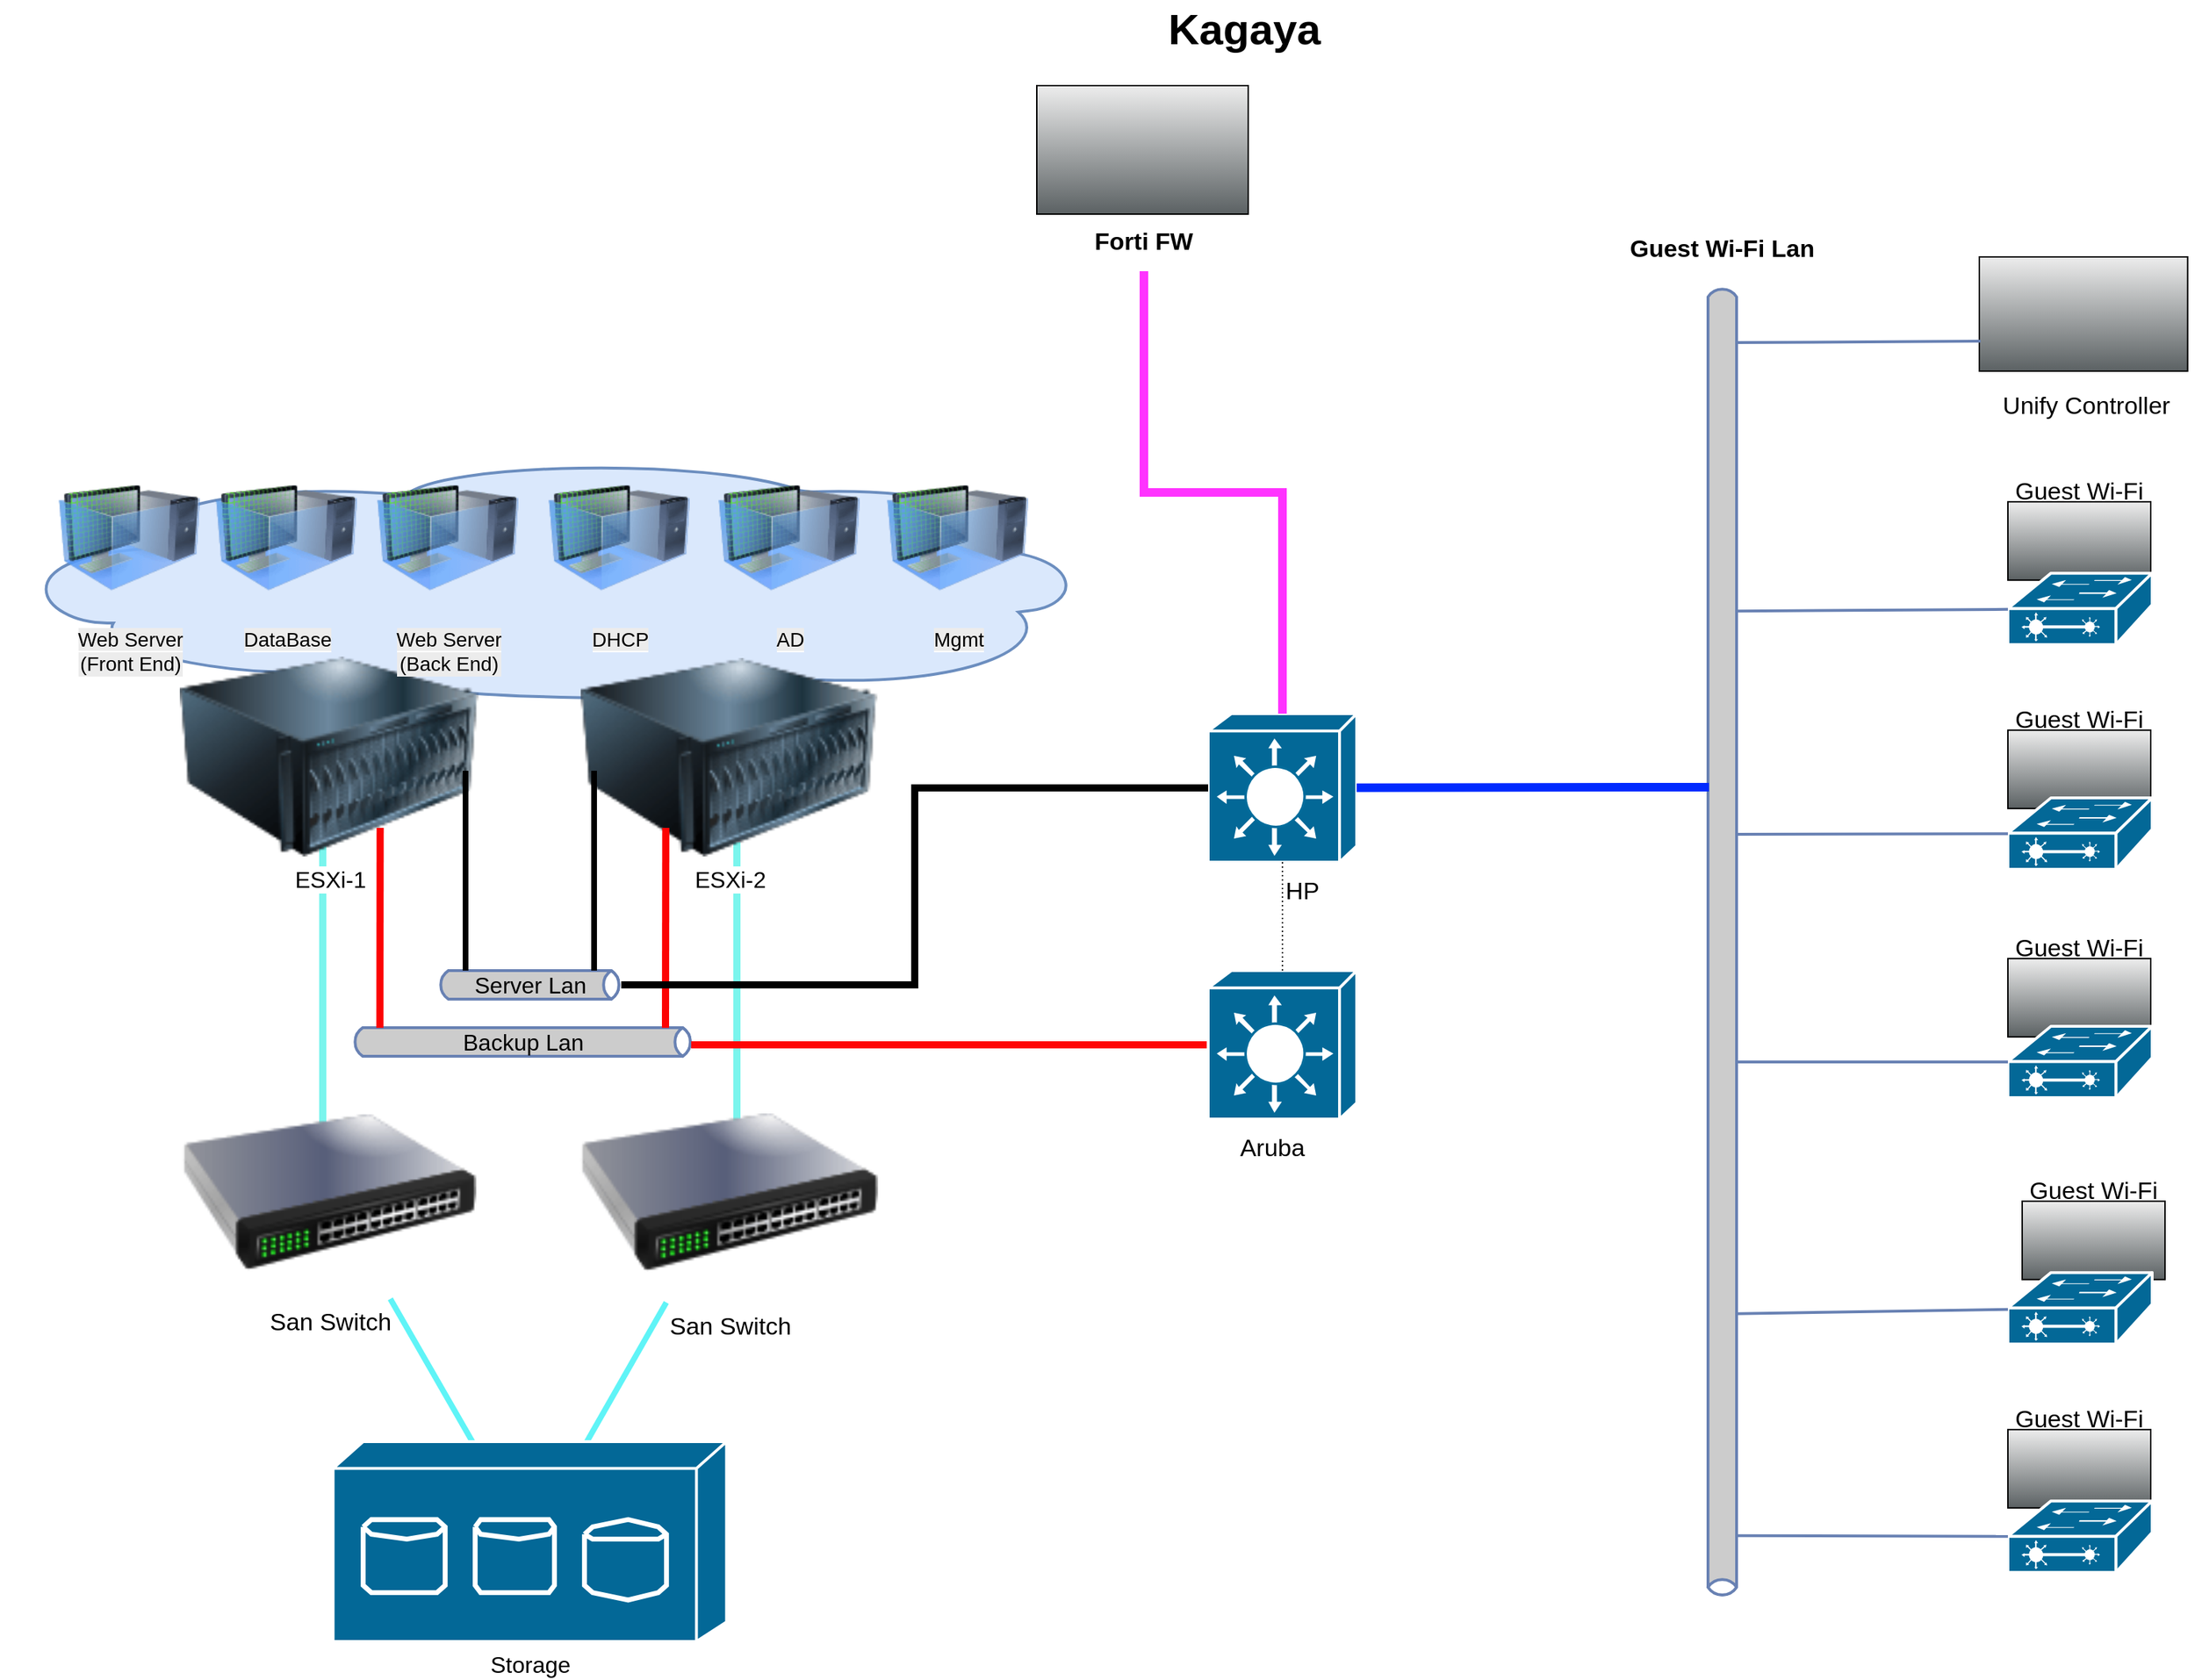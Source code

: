 <mxfile version="26.2.13">
  <diagram name="Page-1" id="e3a06f82-3646-2815-327d-82caf3d4e204">
    <mxGraphModel dx="2223" dy="1001" grid="1" gridSize="10" guides="1" tooltips="0" connect="1" arrows="1" fold="1" page="1" pageScale="1.5" pageWidth="1169" pageHeight="826" background="none" math="0" shadow="0">
      <root>
        <mxCell id="0" style=";html=1;" />
        <mxCell id="1" style=";html=1;" parent="0" />
        <mxCell id="hWFFJ-Ory_eg45FTC5Lz-3" style="edgeStyle=orthogonalEdgeStyle;rounded=0;orthogonalLoop=1;jettySize=auto;html=1;endArrow=none;startFill=0;strokeWidth=5;strokeColor=light-dark(#7af5ed, #ededed);" edge="1" parent="1">
          <mxGeometry relative="1" as="geometry">
            <mxPoint x="260" y="810" as="sourcePoint" />
            <mxPoint x="260" y="600" as="targetPoint" />
          </mxGeometry>
        </mxCell>
        <mxCell id="hWFFJ-Ory_eg45FTC5Lz-4" style="edgeStyle=orthogonalEdgeStyle;rounded=0;orthogonalLoop=1;jettySize=auto;html=1;entryX=0.5;entryY=1;entryDx=0;entryDy=0;endArrow=none;startFill=0;strokeWidth=5;strokeColor=light-dark(#7af5ed, #ededed);" edge="1" parent="1">
          <mxGeometry relative="1" as="geometry">
            <mxPoint x="550" y="810" as="sourcePoint" />
            <mxPoint x="550" y="610" as="targetPoint" />
          </mxGeometry>
        </mxCell>
        <mxCell id="tVeonZrdStqnHoXR2ECa-25" value="" style="shape=mxgraph.cisco.storage.cloud;sketch=0;html=1;pointerEvents=1;dashed=0;fillColor=#dae8fc;strokeColor=#6c8ebf;strokeWidth=2;verticalLabelPosition=bottom;verticalAlign=top;align=center;outlineConnect=0;movable=1;resizable=1;rotatable=1;deletable=1;editable=1;locked=0;connectable=1;" parent="1" vertex="1">
          <mxGeometry x="35" y="340" width="760" height="170" as="geometry" />
        </mxCell>
        <mxCell id="6a7d8f32e03d9370-62" value="Kagaya" style="text;strokeColor=none;fillColor=none;html=1;fontSize=30;fontStyle=1;verticalAlign=middle;align=center;" parent="1" vertex="1">
          <mxGeometry x="474.5" y="20" width="861" height="40" as="geometry" />
        </mxCell>
        <mxCell id="tVeonZrdStqnHoXR2ECa-13" value="ESXi-1" style="image;html=1;image=img/lib/clip_art/computers/Server_128x128.png;fontSize=16;movable=1;resizable=1;rotatable=1;deletable=1;editable=1;locked=0;connectable=1;" parent="1" vertex="1">
          <mxGeometry x="149" y="480" width="231" height="140" as="geometry" />
        </mxCell>
        <mxCell id="tVeonZrdStqnHoXR2ECa-14" value="&lt;span style=&quot;font-size: 14px; background-color: rgb(236, 236, 236);&quot;&gt;Web Server&lt;/span&gt;&lt;div style=&quot;font-size: 14px; background-color: rgb(236, 236, 236);&quot;&gt;(Front End)&lt;/div&gt;" style="image;html=1;image=img/lib/clip_art/computers/Virtual_Machine_128x128.png;movable=1;resizable=1;rotatable=1;deletable=1;editable=1;locked=0;connectable=1;" parent="1" vertex="1">
          <mxGeometry x="75" y="340" width="99" height="113" as="geometry" />
        </mxCell>
        <mxCell id="tVeonZrdStqnHoXR2ECa-17" value="ESXi-2" style="image;html=1;image=img/lib/clip_art/computers/Server_128x128.png;fontSize=16;movable=1;resizable=1;rotatable=1;deletable=1;editable=1;locked=0;connectable=1;" parent="1" vertex="1">
          <mxGeometry x="429" y="481" width="231" height="139" as="geometry" />
        </mxCell>
        <mxCell id="hWFFJ-Ory_eg45FTC5Lz-1" style="rounded=0;orthogonalLoop=1;jettySize=auto;html=1;endArrow=none;startFill=0;strokeWidth=4;strokeColor=light-dark(#5ff4f7, #ededed);" edge="1" parent="1" source="tVeonZrdStqnHoXR2ECa-22" target="tVeonZrdStqnHoXR2ECa-24">
          <mxGeometry relative="1" as="geometry" />
        </mxCell>
        <mxCell id="tVeonZrdStqnHoXR2ECa-22" value="San Switch" style="image;html=1;image=img/lib/clip_art/networking/Switch_128x128.png;movable=1;resizable=1;rotatable=1;deletable=1;editable=1;locked=0;connectable=1;fontSize=17;" parent="1" vertex="1">
          <mxGeometry x="161.5" y="781" width="206" height="149" as="geometry" />
        </mxCell>
        <mxCell id="hWFFJ-Ory_eg45FTC5Lz-2" style="rounded=0;orthogonalLoop=1;jettySize=auto;html=1;endArrow=none;startFill=0;strokeWidth=4;strokeColor=light-dark(#5ff4f7, #ededed);" edge="1" parent="1" source="tVeonZrdStqnHoXR2ECa-23" target="tVeonZrdStqnHoXR2ECa-24">
          <mxGeometry relative="1" as="geometry" />
        </mxCell>
        <mxCell id="tVeonZrdStqnHoXR2ECa-23" value="San Switch" style="image;html=1;image=img/lib/clip_art/networking/Switch_128x128.png;movable=1;resizable=1;rotatable=1;deletable=1;editable=1;locked=0;connectable=1;fontSize=17;" parent="1" vertex="1">
          <mxGeometry x="440.25" y="778.5" width="208.5" height="154" as="geometry" />
        </mxCell>
        <mxCell id="tVeonZrdStqnHoXR2ECa-24" value="Storage" style="shape=mxgraph.cisco.storage.fc_storage;sketch=0;html=1;pointerEvents=1;dashed=0;fillColor=#036897;strokeColor=#ffffff;strokeWidth=2;verticalLabelPosition=bottom;verticalAlign=top;align=center;outlineConnect=0;fontSize=16;movable=1;resizable=1;rotatable=1;deletable=1;editable=1;locked=0;connectable=1;" parent="1" vertex="1">
          <mxGeometry x="267.25" y="1030" width="275.5" height="140" as="geometry" />
        </mxCell>
        <mxCell id="tVeonZrdStqnHoXR2ECa-26" value="&lt;span style=&quot;font-size: 14px; background-color: rgb(236, 236, 236);&quot;&gt;DataBase&lt;/span&gt;" style="image;html=1;image=img/lib/clip_art/computers/Virtual_Machine_128x128.png;movable=1;resizable=1;rotatable=1;deletable=1;editable=1;locked=0;connectable=1;" parent="1" vertex="1">
          <mxGeometry x="185" y="340" width="99" height="113" as="geometry" />
        </mxCell>
        <mxCell id="tVeonZrdStqnHoXR2ECa-27" value="&lt;span style=&quot;font-size: 14px; background-color: rgb(236, 236, 236);&quot;&gt;Web Server&lt;/span&gt;&lt;div style=&quot;font-size: 14px; background-color: rgb(236, 236, 236);&quot;&gt;(Back End)&lt;/div&gt;" style="image;html=1;image=img/lib/clip_art/computers/Virtual_Machine_128x128.png;movable=1;resizable=1;rotatable=1;deletable=1;editable=1;locked=0;connectable=1;" parent="1" vertex="1">
          <mxGeometry x="298" y="340" width="99" height="113" as="geometry" />
        </mxCell>
        <mxCell id="tVeonZrdStqnHoXR2ECa-28" value="&lt;span style=&quot;font-size: 14px; background-color: rgb(236, 236, 236);&quot;&gt;Mgmt&lt;/span&gt;" style="image;html=1;image=img/lib/clip_art/computers/Virtual_Machine_128x128.png;movable=1;resizable=1;rotatable=1;deletable=1;editable=1;locked=0;connectable=1;" parent="1" vertex="1">
          <mxGeometry x="655" y="340" width="99" height="113" as="geometry" />
        </mxCell>
        <mxCell id="hWFFJ-Ory_eg45FTC5Lz-6" value="&lt;font style=&quot;font-size: 16px; color: rgb(0, 0, 0);&quot;&gt;Server Lan&lt;/font&gt;" style="html=1;outlineConnect=0;fillColor=#CCCCCC;strokeColor=#6881B3;gradientColor=none;gradientDirection=north;strokeWidth=2;shape=mxgraph.networks.bus;gradientColor=none;gradientDirection=north;fontColor=#ffffff;perimeter=backbonePerimeter;backboneSize=20;" vertex="1" parent="1">
          <mxGeometry x="340" y="700" width="130" height="20" as="geometry" />
        </mxCell>
        <mxCell id="hWFFJ-Ory_eg45FTC5Lz-9" value="" style="edgeStyle=none;orthogonalLoop=1;jettySize=auto;html=1;rounded=0;endArrow=none;startFill=0;strokeWidth=4;" edge="1" parent="1">
          <mxGeometry width="80" relative="1" as="geometry">
            <mxPoint x="450" y="560" as="sourcePoint" />
            <mxPoint x="450" y="700" as="targetPoint" />
            <Array as="points" />
          </mxGeometry>
        </mxCell>
        <mxCell id="hWFFJ-Ory_eg45FTC5Lz-10" value="" style="edgeStyle=none;orthogonalLoop=1;jettySize=auto;html=1;rounded=0;endArrow=none;startFill=0;strokeWidth=4;" edge="1" parent="1">
          <mxGeometry width="80" relative="1" as="geometry">
            <mxPoint x="360" y="560" as="sourcePoint" />
            <mxPoint x="360" y="700" as="targetPoint" />
            <Array as="points" />
          </mxGeometry>
        </mxCell>
        <mxCell id="hWFFJ-Ory_eg45FTC5Lz-11" value="&lt;font style=&quot;font-size: 16px; color: rgb(0, 0, 0);&quot;&gt;Backup Lan&lt;/font&gt;" style="html=1;outlineConnect=0;fillColor=#CCCCCC;strokeColor=#6881B3;gradientColor=none;gradientDirection=north;strokeWidth=2;shape=mxgraph.networks.bus;gradientColor=none;gradientDirection=north;fontColor=#ffffff;perimeter=backbonePerimeter;backboneSize=20;" vertex="1" parent="1">
          <mxGeometry x="280" y="740" width="240" height="20" as="geometry" />
        </mxCell>
        <mxCell id="hWFFJ-Ory_eg45FTC5Lz-12" value="" style="edgeStyle=none;orthogonalLoop=1;jettySize=auto;html=1;rounded=0;endArrow=none;startFill=0;strokeColor=light-dark(#fc0303, #ededed);strokeWidth=5;" edge="1" parent="1">
          <mxGeometry width="80" relative="1" as="geometry">
            <mxPoint x="500.21" y="600" as="sourcePoint" />
            <mxPoint x="500" y="740.14" as="targetPoint" />
            <Array as="points" />
          </mxGeometry>
        </mxCell>
        <mxCell id="hWFFJ-Ory_eg45FTC5Lz-13" value="" style="edgeStyle=none;orthogonalLoop=1;jettySize=auto;html=1;rounded=0;endArrow=none;startFill=0;strokeColor=light-dark(#fc0303, #ededed);strokeWidth=5;" edge="1" parent="1">
          <mxGeometry width="80" relative="1" as="geometry">
            <mxPoint x="300.21" y="600" as="sourcePoint" />
            <mxPoint x="300" y="740.14" as="targetPoint" />
            <Array as="points" />
          </mxGeometry>
        </mxCell>
        <mxCell id="hWFFJ-Ory_eg45FTC5Lz-14" value="" style="shape=mxgraph.networks2.icon;aspect=fixed;fillColor=#EDEDED;strokeColor=#000000;gradientColor=#5B6163;network2IconShadow=1;network2bgFillColor=none;network2Icon=mxgraph.networks2.firewall;network2IconXOffset=0.0;network2IconYOffset=0.0;network2IconW=1;network2IconH=0.608;" vertex="1" parent="1">
          <mxGeometry x="760" y="80" width="148.03" height="90" as="geometry" />
        </mxCell>
        <mxCell id="hWFFJ-Ory_eg45FTC5Lz-42" value="&lt;span style=&quot;font-size: 14px; background-color: rgb(236, 236, 236);&quot;&gt;AD&lt;/span&gt;" style="image;html=1;image=img/lib/clip_art/computers/Virtual_Machine_128x128.png;movable=1;resizable=1;rotatable=1;deletable=1;editable=1;locked=0;connectable=1;" vertex="1" parent="1">
          <mxGeometry x="537" y="340" width="99" height="113" as="geometry" />
        </mxCell>
        <mxCell id="hWFFJ-Ory_eg45FTC5Lz-43" value="&lt;span style=&quot;font-size: 14px; background-color: rgb(236, 236, 236);&quot;&gt;DHCP&lt;/span&gt;" style="image;html=1;image=img/lib/clip_art/computers/Virtual_Machine_128x128.png;movable=1;resizable=1;rotatable=1;deletable=1;editable=1;locked=0;connectable=1;" vertex="1" parent="1">
          <mxGeometry x="418" y="340" width="99" height="113" as="geometry" />
        </mxCell>
        <mxCell id="hWFFJ-Ory_eg45FTC5Lz-45" value="" style="group" vertex="1" connectable="0" parent="1">
          <mxGeometry x="1440" y="840" width="110" height="121.58" as="geometry" />
        </mxCell>
        <mxCell id="hWFFJ-Ory_eg45FTC5Lz-22" value="" style="fillColorStyles=neutralFill;neutralFill=#9DA6A8;shape=mxgraph.networks2.icon;aspect=fixed;fillColor=#EDEDED;strokeColor=#000000;gradientColor=#5B6163;network2IconShadow=1;network2bgFillColor=none;network2Icon=mxgraph.networks2.wireless_hub;network2IconYOffset=-0.114;network2IconW=1;network2IconH=0.548;movable=1;resizable=1;rotatable=1;deletable=1;editable=1;locked=0;connectable=1;" vertex="1" parent="hWFFJ-Ory_eg45FTC5Lz-45">
          <mxGeometry x="10" y="21.58" width="100" height="54.85" as="geometry" />
        </mxCell>
        <mxCell id="hWFFJ-Ory_eg45FTC5Lz-23" value="Guest Wi-Fi" style="text;strokeColor=none;align=center;fillColor=none;html=1;verticalAlign=middle;whiteSpace=wrap;rounded=0;fontSize=17;movable=1;resizable=1;rotatable=1;deletable=1;editable=1;locked=0;connectable=1;" vertex="1" parent="hWFFJ-Ory_eg45FTC5Lz-45">
          <mxGeometry x="10" width="100" height="30" as="geometry" />
        </mxCell>
        <mxCell id="hWFFJ-Ory_eg45FTC5Lz-38" value="" style="shape=mxgraph.cisco.switches.layer_2_remote_switch;sketch=0;html=1;pointerEvents=1;dashed=0;fillColor=#036897;strokeColor=#ffffff;strokeWidth=2;verticalLabelPosition=bottom;verticalAlign=top;align=center;outlineConnect=0;movable=1;resizable=1;rotatable=1;deletable=1;editable=1;locked=0;connectable=1;" vertex="1" parent="hWFFJ-Ory_eg45FTC5Lz-45">
          <mxGeometry y="71.58" width="101" height="50" as="geometry" />
        </mxCell>
        <mxCell id="hWFFJ-Ory_eg45FTC5Lz-46" value="" style="group" vertex="1" connectable="0" parent="1">
          <mxGeometry x="1440" y="510" width="101" height="119" as="geometry" />
        </mxCell>
        <mxCell id="hWFFJ-Ory_eg45FTC5Lz-19" value="" style="fillColorStyles=neutralFill;neutralFill=#9DA6A8;shape=mxgraph.networks2.icon;aspect=fixed;fillColor=#EDEDED;strokeColor=#000000;gradientColor=#5B6163;network2IconShadow=1;network2bgFillColor=none;network2Icon=mxgraph.networks2.wireless_hub;network2IconYOffset=-0.114;network2IconW=1;network2IconH=0.548;movable=1;resizable=1;rotatable=1;deletable=1;editable=1;locked=0;connectable=1;" vertex="1" parent="hWFFJ-Ory_eg45FTC5Lz-46">
          <mxGeometry y="21.58" width="100" height="54.85" as="geometry" />
        </mxCell>
        <mxCell id="hWFFJ-Ory_eg45FTC5Lz-21" value="Guest Wi-Fi" style="text;strokeColor=none;align=center;fillColor=none;html=1;verticalAlign=middle;whiteSpace=wrap;rounded=0;fontSize=17;movable=1;resizable=1;rotatable=1;deletable=1;editable=1;locked=0;connectable=1;" vertex="1" parent="hWFFJ-Ory_eg45FTC5Lz-46">
          <mxGeometry width="100" height="30" as="geometry" />
        </mxCell>
        <mxCell id="hWFFJ-Ory_eg45FTC5Lz-39" value="" style="shape=mxgraph.cisco.switches.layer_2_remote_switch;sketch=0;html=1;pointerEvents=1;dashed=0;fillColor=#036897;strokeColor=#ffffff;strokeWidth=2;verticalLabelPosition=bottom;verticalAlign=top;align=center;outlineConnect=0;movable=1;resizable=1;rotatable=1;deletable=1;editable=1;locked=0;connectable=1;" vertex="1" parent="hWFFJ-Ory_eg45FTC5Lz-46">
          <mxGeometry y="69" width="101" height="50" as="geometry" />
        </mxCell>
        <mxCell id="hWFFJ-Ory_eg45FTC5Lz-47" value="" style="group" vertex="1" connectable="0" parent="1">
          <mxGeometry x="1440" y="350.0" width="101" height="121.58" as="geometry" />
        </mxCell>
        <mxCell id="hWFFJ-Ory_eg45FTC5Lz-28" value="" style="fillColorStyles=neutralFill;neutralFill=#9DA6A8;shape=mxgraph.networks2.icon;aspect=fixed;fillColor=#EDEDED;strokeColor=#000000;gradientColor=#5B6163;network2IconShadow=1;network2bgFillColor=none;network2Icon=mxgraph.networks2.wireless_hub;network2IconYOffset=-0.114;network2IconW=1;network2IconH=0.548;movable=1;resizable=1;rotatable=1;deletable=1;editable=1;locked=0;connectable=1;" vertex="1" parent="hWFFJ-Ory_eg45FTC5Lz-47">
          <mxGeometry y="21.58" width="100" height="54.85" as="geometry" />
        </mxCell>
        <mxCell id="hWFFJ-Ory_eg45FTC5Lz-29" value="Guest Wi-Fi" style="text;strokeColor=none;align=center;fillColor=none;html=1;verticalAlign=middle;whiteSpace=wrap;rounded=0;fontSize=17;movable=1;resizable=1;rotatable=1;deletable=1;editable=1;locked=0;connectable=1;" vertex="1" parent="hWFFJ-Ory_eg45FTC5Lz-47">
          <mxGeometry width="100" height="30" as="geometry" />
        </mxCell>
        <mxCell id="hWFFJ-Ory_eg45FTC5Lz-41" value="" style="shape=mxgraph.cisco.switches.layer_2_remote_switch;sketch=0;html=1;pointerEvents=1;dashed=0;fillColor=#036897;strokeColor=#ffffff;strokeWidth=2;verticalLabelPosition=bottom;verticalAlign=top;align=center;outlineConnect=0;movable=1;resizable=1;rotatable=1;deletable=1;editable=1;locked=0;connectable=1;" vertex="1" parent="hWFFJ-Ory_eg45FTC5Lz-47">
          <mxGeometry y="71.58" width="101" height="50" as="geometry" />
        </mxCell>
        <mxCell id="hWFFJ-Ory_eg45FTC5Lz-48" value="" style="group" vertex="1" connectable="0" parent="1">
          <mxGeometry x="1440" y="1000" width="101" height="121.58" as="geometry" />
        </mxCell>
        <mxCell id="hWFFJ-Ory_eg45FTC5Lz-30" value="" style="fillColorStyles=neutralFill;neutralFill=#9DA6A8;shape=mxgraph.networks2.icon;aspect=fixed;fillColor=#EDEDED;strokeColor=#000000;gradientColor=#5B6163;network2IconShadow=1;network2bgFillColor=none;network2Icon=mxgraph.networks2.wireless_hub;network2IconYOffset=-0.114;network2IconW=1;network2IconH=0.548;movable=1;resizable=1;rotatable=1;deletable=1;editable=1;locked=0;connectable=1;" vertex="1" parent="hWFFJ-Ory_eg45FTC5Lz-48">
          <mxGeometry y="21.58" width="100" height="54.85" as="geometry" />
        </mxCell>
        <mxCell id="hWFFJ-Ory_eg45FTC5Lz-31" value="Guest Wi-Fi" style="text;strokeColor=none;align=center;fillColor=none;html=1;verticalAlign=middle;whiteSpace=wrap;rounded=0;fontSize=17;movable=1;resizable=1;rotatable=1;deletable=1;editable=1;locked=0;connectable=1;" vertex="1" parent="hWFFJ-Ory_eg45FTC5Lz-48">
          <mxGeometry width="100" height="30" as="geometry" />
        </mxCell>
        <mxCell id="hWFFJ-Ory_eg45FTC5Lz-40" value="" style="shape=mxgraph.cisco.switches.layer_2_remote_switch;sketch=0;html=1;pointerEvents=1;dashed=0;fillColor=#036897;strokeColor=#ffffff;strokeWidth=2;verticalLabelPosition=bottom;verticalAlign=top;align=center;outlineConnect=0;movable=1;resizable=1;rotatable=1;deletable=1;editable=1;locked=0;connectable=1;" vertex="1" parent="hWFFJ-Ory_eg45FTC5Lz-48">
          <mxGeometry y="71.58" width="101" height="50" as="geometry" />
        </mxCell>
        <mxCell id="hWFFJ-Ory_eg45FTC5Lz-49" value="" style="group" vertex="1" connectable="0" parent="1">
          <mxGeometry x="1420" y="200" width="150" height="120" as="geometry" />
        </mxCell>
        <mxCell id="hWFFJ-Ory_eg45FTC5Lz-17" value="" style="fillColorStyles=neutralFill;neutralFill=#9DA6A8;shape=mxgraph.networks2.icon;aspect=fixed;fillColor=#EDEDED;strokeColor=#000000;gradientColor=#5B6163;network2IconShadow=1;network2bgFillColor=none;network2Icon=mxgraph.networks2.router;network2IconXOffset=0.0;network2IconYOffset=-0.114;network2IconW=1;network2IconH=0.548;" vertex="1" parent="hWFFJ-Ory_eg45FTC5Lz-49">
          <mxGeometry width="145.85" height="80" as="geometry" />
        </mxCell>
        <mxCell id="hWFFJ-Ory_eg45FTC5Lz-18" value="Unify Controller" style="text;strokeColor=none;align=center;fillColor=none;html=1;verticalAlign=middle;whiteSpace=wrap;rounded=0;fontSize=17;" vertex="1" parent="hWFFJ-Ory_eg45FTC5Lz-49">
          <mxGeometry y="90" width="150" height="30" as="geometry" />
        </mxCell>
        <mxCell id="hWFFJ-Ory_eg45FTC5Lz-50" value="" style="group" vertex="1" connectable="0" parent="1">
          <mxGeometry x="1440" y="670" width="101" height="119" as="geometry" />
        </mxCell>
        <mxCell id="hWFFJ-Ory_eg45FTC5Lz-51" value="" style="fillColorStyles=neutralFill;neutralFill=#9DA6A8;shape=mxgraph.networks2.icon;aspect=fixed;fillColor=#EDEDED;strokeColor=#000000;gradientColor=#5B6163;network2IconShadow=1;network2bgFillColor=none;network2Icon=mxgraph.networks2.wireless_hub;network2IconYOffset=-0.114;network2IconW=1;network2IconH=0.548;movable=1;resizable=1;rotatable=1;deletable=1;editable=1;locked=0;connectable=1;" vertex="1" parent="hWFFJ-Ory_eg45FTC5Lz-50">
          <mxGeometry y="21.58" width="100" height="54.85" as="geometry" />
        </mxCell>
        <mxCell id="hWFFJ-Ory_eg45FTC5Lz-52" value="Guest Wi-Fi" style="text;strokeColor=none;align=center;fillColor=none;html=1;verticalAlign=middle;whiteSpace=wrap;rounded=0;fontSize=17;movable=1;resizable=1;rotatable=1;deletable=1;editable=1;locked=0;connectable=1;" vertex="1" parent="hWFFJ-Ory_eg45FTC5Lz-50">
          <mxGeometry width="100" height="30" as="geometry" />
        </mxCell>
        <mxCell id="hWFFJ-Ory_eg45FTC5Lz-53" value="" style="shape=mxgraph.cisco.switches.layer_2_remote_switch;sketch=0;html=1;pointerEvents=1;dashed=0;fillColor=#036897;strokeColor=#ffffff;strokeWidth=2;verticalLabelPosition=bottom;verticalAlign=top;align=center;outlineConnect=0;movable=1;resizable=1;rotatable=1;deletable=1;editable=1;locked=0;connectable=1;" vertex="1" parent="hWFFJ-Ory_eg45FTC5Lz-50">
          <mxGeometry y="69" width="101" height="50" as="geometry" />
        </mxCell>
        <mxCell id="hWFFJ-Ory_eg45FTC5Lz-54" value="" style="html=1;fillColor=#CCCCCC;strokeColor=#6881B3;gradientColor=none;gradientDirection=north;strokeWidth=2;shape=mxgraph.networks.bus;gradientColor=none;gradientDirection=north;fontColor=#ffffff;perimeter=backbonePerimeter;backboneSize=20;rotation=90;" vertex="1" parent="1">
          <mxGeometry x="780" y="670" width="920" height="20" as="geometry" />
        </mxCell>
        <mxCell id="hWFFJ-Ory_eg45FTC5Lz-57" value="" style="strokeColor=#6881B3;edgeStyle=none;rounded=0;endArrow=none;html=1;strokeWidth=2;entryX=0.418;entryY=0.003;entryDx=0;entryDy=0;entryPerimeter=0;" edge="1" target="hWFFJ-Ory_eg45FTC5Lz-54" parent="1" source="hWFFJ-Ory_eg45FTC5Lz-39">
          <mxGeometry relative="1" as="geometry">
            <mxPoint x="1419.83" y="610" as="sourcePoint" />
            <mxPoint x="1319.997" y="610" as="targetPoint" />
          </mxGeometry>
        </mxCell>
        <mxCell id="hWFFJ-Ory_eg45FTC5Lz-58" value="" style="strokeColor=#6881B3;edgeStyle=none;rounded=0;endArrow=none;html=1;strokeWidth=2;entryX=0.248;entryY=-0.02;entryDx=0;entryDy=0;entryPerimeter=0;" edge="1" target="hWFFJ-Ory_eg45FTC5Lz-54" parent="1" source="hWFFJ-Ory_eg45FTC5Lz-41">
          <mxGeometry relative="1" as="geometry">
            <mxPoint x="1330" y="440" as="sourcePoint" />
            <mxPoint x="1250.167" y="440" as="targetPoint" />
          </mxGeometry>
        </mxCell>
        <mxCell id="hWFFJ-Ory_eg45FTC5Lz-59" value="" style="strokeColor=#6881B3;edgeStyle=none;rounded=0;endArrow=none;html=1;strokeWidth=2;exitX=0.952;exitY=-0.009;exitDx=0;exitDy=0;exitPerimeter=0;" edge="1" target="hWFFJ-Ory_eg45FTC5Lz-40" parent="1" source="hWFFJ-Ory_eg45FTC5Lz-54">
          <mxGeometry relative="1" as="geometry">
            <mxPoint x="1250" y="1080" as="sourcePoint" />
            <mxPoint x="1330.379" y="1080" as="targetPoint" />
          </mxGeometry>
        </mxCell>
        <mxCell id="hWFFJ-Ory_eg45FTC5Lz-61" value="" style="strokeColor=#6881B3;edgeStyle=none;rounded=0;endArrow=none;html=1;strokeWidth=2;entryX=0.783;entryY=0;entryDx=0;entryDy=0;entryPerimeter=0;" edge="1" target="hWFFJ-Ory_eg45FTC5Lz-54" parent="1" source="hWFFJ-Ory_eg45FTC5Lz-38">
          <mxGeometry relative="1" as="geometry">
            <mxPoint x="1410" y="920" as="sourcePoint" />
            <mxPoint x="1252" y="951" as="targetPoint" />
          </mxGeometry>
        </mxCell>
        <mxCell id="hWFFJ-Ory_eg45FTC5Lz-62" value="" style="strokeColor=#6881B3;edgeStyle=none;rounded=0;endArrow=none;html=1;strokeWidth=2;" edge="1" parent="1" source="hWFFJ-Ory_eg45FTC5Lz-53">
          <mxGeometry relative="1" as="geometry">
            <mxPoint x="1330" y="760" as="sourcePoint" />
            <mxPoint x="1250" y="764" as="targetPoint" />
          </mxGeometry>
        </mxCell>
        <mxCell id="hWFFJ-Ory_eg45FTC5Lz-63" value="" style="strokeColor=#6881B3;edgeStyle=none;rounded=0;endArrow=none;html=1;strokeWidth=2;exitX=0.006;exitY=0.738;exitDx=0;exitDy=0;exitPerimeter=0;" edge="1" parent="1" source="hWFFJ-Ory_eg45FTC5Lz-17">
          <mxGeometry relative="1" as="geometry">
            <mxPoint x="1330" y="260" as="sourcePoint" />
            <mxPoint x="1250" y="260" as="targetPoint" />
          </mxGeometry>
        </mxCell>
        <mxCell id="hWFFJ-Ory_eg45FTC5Lz-65" value="Guest Wi-Fi Lan" style="text;strokeColor=none;align=center;fillColor=none;html=1;verticalAlign=middle;whiteSpace=wrap;rounded=0;fontSize=17;fontStyle=1" vertex="1" parent="1">
          <mxGeometry x="1150" y="180" width="180" height="30" as="geometry" />
        </mxCell>
        <mxCell id="hWFFJ-Ory_eg45FTC5Lz-66" value="" style="group" vertex="1" connectable="0" parent="1">
          <mxGeometry x="860" y="700" width="130" height="140" as="geometry" />
        </mxCell>
        <mxCell id="hWFFJ-Ory_eg45FTC5Lz-71" style="edgeStyle=none;rounded=0;orthogonalLoop=1;jettySize=auto;html=1;endArrow=none;startFill=0;strokeColor=light-dark(#ff0505, #ededed);strokeWidth=5;" edge="1" parent="hWFFJ-Ory_eg45FTC5Lz-66" source="hWFFJ-Ory_eg45FTC5Lz-35">
          <mxGeometry relative="1" as="geometry">
            <mxPoint x="-342" y="52" as="targetPoint" />
            <mxPoint x="8" y="52" as="sourcePoint" />
          </mxGeometry>
        </mxCell>
        <mxCell id="hWFFJ-Ory_eg45FTC5Lz-35" value="" style="shape=mxgraph.cisco.switches.layer_3_switch;sketch=0;html=1;pointerEvents=1;dashed=0;fillColor=#036897;strokeColor=#ffffff;strokeWidth=2;verticalLabelPosition=bottom;verticalAlign=top;align=center;outlineConnect=0;" vertex="1" parent="hWFFJ-Ory_eg45FTC5Lz-66">
          <mxGeometry x="20" width="104" height="104" as="geometry" />
        </mxCell>
        <mxCell id="hWFFJ-Ory_eg45FTC5Lz-36" value="Aruba" style="text;strokeColor=none;align=center;fillColor=none;html=1;verticalAlign=middle;whiteSpace=wrap;rounded=0;fontSize=17;" vertex="1" parent="hWFFJ-Ory_eg45FTC5Lz-66">
          <mxGeometry y="110" width="130" height="30" as="geometry" />
        </mxCell>
        <mxCell id="hWFFJ-Ory_eg45FTC5Lz-67" value="" style="group" vertex="1" connectable="0" parent="1">
          <mxGeometry x="870" y="520" width="130" height="140" as="geometry" />
        </mxCell>
        <mxCell id="hWFFJ-Ory_eg45FTC5Lz-33" value="HP" style="text;strokeColor=none;align=center;fillColor=none;html=1;verticalAlign=middle;whiteSpace=wrap;rounded=0;fontSize=17;" vertex="1" parent="hWFFJ-Ory_eg45FTC5Lz-67">
          <mxGeometry x="56" y="110" width="40" height="30" as="geometry" />
        </mxCell>
        <mxCell id="hWFFJ-Ory_eg45FTC5Lz-34" value="" style="shape=mxgraph.cisco.switches.layer_3_switch;sketch=0;html=1;pointerEvents=1;dashed=0;fillColor=#036897;strokeColor=#ffffff;strokeWidth=2;verticalLabelPosition=bottom;verticalAlign=top;align=center;outlineConnect=0;" vertex="1" parent="hWFFJ-Ory_eg45FTC5Lz-67">
          <mxGeometry x="10" width="104" height="104" as="geometry" />
        </mxCell>
        <mxCell id="hWFFJ-Ory_eg45FTC5Lz-70" value="" style="edgeStyle=elbowEdgeStyle;rounded=0;orthogonalLoop=1;jettySize=auto;html=1;endArrow=none;startFill=0;exitX=0;exitY=0.5;exitDx=0;exitDy=0;exitPerimeter=0;strokeWidth=5;" edge="1" parent="1" source="hWFFJ-Ory_eg45FTC5Lz-34">
          <mxGeometry relative="1" as="geometry">
            <mxPoint x="869" y="572.0" as="sourcePoint" />
            <mxPoint x="469" y="710" as="targetPoint" />
          </mxGeometry>
        </mxCell>
        <mxCell id="hWFFJ-Ory_eg45FTC5Lz-72" style="edgeStyle=none;rounded=0;orthogonalLoop=1;jettySize=auto;html=1;entryX=0.382;entryY=0.967;entryDx=0;entryDy=0;entryPerimeter=0;endArrow=none;startFill=0;strokeColor=light-dark(#002aff, #ededed);strokeWidth=6;" edge="1" parent="1" source="hWFFJ-Ory_eg45FTC5Lz-34" target="hWFFJ-Ory_eg45FTC5Lz-54">
          <mxGeometry relative="1" as="geometry" />
        </mxCell>
        <mxCell id="hWFFJ-Ory_eg45FTC5Lz-15" value="Forti FW" style="text;strokeColor=none;align=center;fillColor=none;html=1;verticalAlign=middle;whiteSpace=wrap;rounded=0;fontSize=17;fontStyle=1" vertex="1" parent="1">
          <mxGeometry x="760" y="170" width="150" height="40" as="geometry" />
        </mxCell>
        <mxCell id="hWFFJ-Ory_eg45FTC5Lz-74" style="edgeStyle=orthogonalEdgeStyle;rounded=0;orthogonalLoop=1;jettySize=auto;html=1;entryX=0.5;entryY=1;entryDx=0;entryDy=0;strokeColor=light-dark(#FF33FF,#EDEDED);strokeWidth=6;endArrow=none;startFill=0;" edge="1" parent="1" source="hWFFJ-Ory_eg45FTC5Lz-34" target="hWFFJ-Ory_eg45FTC5Lz-15">
          <mxGeometry relative="1" as="geometry" />
        </mxCell>
        <mxCell id="hWFFJ-Ory_eg45FTC5Lz-76" style="edgeStyle=none;rounded=0;orthogonalLoop=1;jettySize=auto;html=1;exitX=0.5;exitY=0;exitDx=0;exitDy=0;exitPerimeter=0;endArrow=none;startFill=0;entryX=0.5;entryY=1;entryDx=0;entryDy=0;entryPerimeter=0;dashed=1;dashPattern=1 2;" edge="1" parent="1" source="hWFFJ-Ory_eg45FTC5Lz-35" target="hWFFJ-Ory_eg45FTC5Lz-34">
          <mxGeometry relative="1" as="geometry">
            <mxPoint x="986" y="700" as="sourcePoint" />
            <mxPoint x="1000" y="680" as="targetPoint" />
          </mxGeometry>
        </mxCell>
      </root>
    </mxGraphModel>
  </diagram>
</mxfile>
